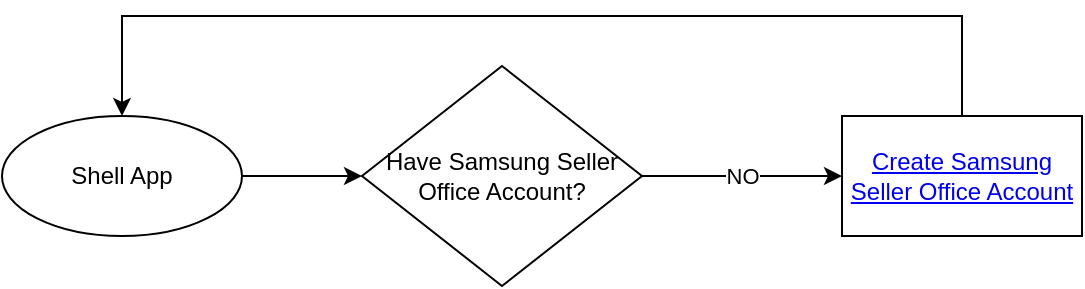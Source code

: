 <mxfile version="20.8.13" type="github">
  <diagram id="C5RBs43oDa-KdzZeNtuy" name="Page-1">
    <mxGraphModel dx="1306" dy="726" grid="1" gridSize="10" guides="1" tooltips="1" connect="1" arrows="1" fold="1" page="1" pageScale="1" pageWidth="827" pageHeight="1169" math="0" shadow="0">
      <root>
        <mxCell id="WIyWlLk6GJQsqaUBKTNV-0" />
        <mxCell id="WIyWlLk6GJQsqaUBKTNV-1" parent="WIyWlLk6GJQsqaUBKTNV-0" />
        <mxCell id="8ZYj_ryop38k5bYqxM0Q-2" style="edgeStyle=orthogonalEdgeStyle;rounded=0;orthogonalLoop=1;jettySize=auto;html=1;exitX=1;exitY=0.5;exitDx=0;exitDy=0;entryX=0;entryY=0.5;entryDx=0;entryDy=0;" edge="1" parent="WIyWlLk6GJQsqaUBKTNV-1" source="8ZYj_ryop38k5bYqxM0Q-0" target="8ZYj_ryop38k5bYqxM0Q-1">
          <mxGeometry relative="1" as="geometry" />
        </mxCell>
        <mxCell id="8ZYj_ryop38k5bYqxM0Q-0" value="Shell App" style="ellipse;whiteSpace=wrap;html=1;" vertex="1" parent="WIyWlLk6GJQsqaUBKTNV-1">
          <mxGeometry x="70" y="70" width="120" height="60" as="geometry" />
        </mxCell>
        <mxCell id="8ZYj_ryop38k5bYqxM0Q-4" value="NO" style="edgeStyle=orthogonalEdgeStyle;rounded=0;orthogonalLoop=1;jettySize=auto;html=1;exitX=1;exitY=0.5;exitDx=0;exitDy=0;entryX=0;entryY=0.5;entryDx=0;entryDy=0;" edge="1" parent="WIyWlLk6GJQsqaUBKTNV-1" source="8ZYj_ryop38k5bYqxM0Q-1" target="8ZYj_ryop38k5bYqxM0Q-3">
          <mxGeometry relative="1" as="geometry" />
        </mxCell>
        <mxCell id="8ZYj_ryop38k5bYqxM0Q-1" value="Have Samsung Seller Office Account?" style="rhombus;whiteSpace=wrap;html=1;" vertex="1" parent="WIyWlLk6GJQsqaUBKTNV-1">
          <mxGeometry x="250" y="45" width="140" height="110" as="geometry" />
        </mxCell>
        <mxCell id="8ZYj_ryop38k5bYqxM0Q-3" value="&lt;a href=&quot;https://developer.samsung.com/signage/distribute/seller-office/membership/becoming-seller-office-member.html&quot;&gt;Create Samsung Seller Office Account&lt;/a&gt;" style="rounded=0;whiteSpace=wrap;html=1;" vertex="1" parent="WIyWlLk6GJQsqaUBKTNV-1">
          <mxGeometry x="490" y="70" width="120" height="60" as="geometry" />
        </mxCell>
        <mxCell id="8ZYj_ryop38k5bYqxM0Q-7" value="" style="endArrow=classic;html=1;rounded=0;exitX=0.5;exitY=0;exitDx=0;exitDy=0;entryX=0.5;entryY=0;entryDx=0;entryDy=0;" edge="1" parent="WIyWlLk6GJQsqaUBKTNV-1" source="8ZYj_ryop38k5bYqxM0Q-3" target="8ZYj_ryop38k5bYqxM0Q-0">
          <mxGeometry width="50" height="50" relative="1" as="geometry">
            <mxPoint x="390" y="320" as="sourcePoint" />
            <mxPoint x="230" y="250" as="targetPoint" />
            <Array as="points">
              <mxPoint x="550" y="20" />
              <mxPoint x="400" y="20" />
              <mxPoint x="130" y="20" />
            </Array>
          </mxGeometry>
        </mxCell>
      </root>
    </mxGraphModel>
  </diagram>
</mxfile>
